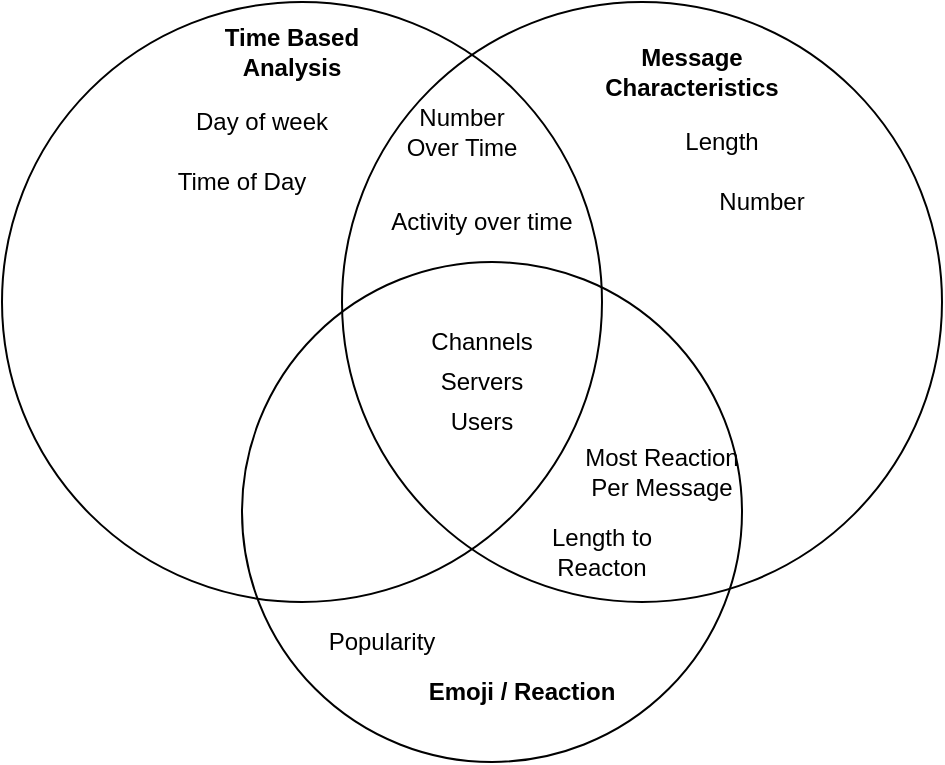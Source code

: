 <mxfile>
    <diagram id="nB08spEWGsXHEV6hYXcI" name="Page-1">
        <mxGraphModel dx="617" dy="478" grid="1" gridSize="10" guides="1" tooltips="1" connect="1" arrows="1" fold="1" page="1" pageScale="1" pageWidth="850" pageHeight="1100" math="0" shadow="0">
            <root>
                <mxCell id="0"/>
                <mxCell id="1" parent="0"/>
                <mxCell id="2" value="" style="ellipse;whiteSpace=wrap;html=1;aspect=fixed;fillColor=none;" vertex="1" parent="1">
                    <mxGeometry x="80" y="60" width="300" height="300" as="geometry"/>
                </mxCell>
                <mxCell id="3" value="" style="ellipse;whiteSpace=wrap;html=1;aspect=fixed;fillColor=none;" vertex="1" parent="1">
                    <mxGeometry x="250" y="60" width="300" height="300" as="geometry"/>
                </mxCell>
                <mxCell id="4" value="" style="ellipse;whiteSpace=wrap;html=1;aspect=fixed;fillColor=none;" vertex="1" parent="1">
                    <mxGeometry x="200" y="190" width="250" height="250" as="geometry"/>
                </mxCell>
                <mxCell id="5" value="&lt;b&gt;Time Based Analysis&lt;/b&gt;" style="text;html=1;strokeColor=none;fillColor=none;align=center;verticalAlign=middle;whiteSpace=wrap;rounded=0;" vertex="1" parent="1">
                    <mxGeometry x="180" y="70" width="90" height="30" as="geometry"/>
                </mxCell>
                <mxCell id="6" value="&lt;b&gt;Message Characteristics&lt;/b&gt;" style="text;html=1;strokeColor=none;fillColor=none;align=center;verticalAlign=middle;whiteSpace=wrap;rounded=0;" vertex="1" parent="1">
                    <mxGeometry x="380" y="80" width="90" height="30" as="geometry"/>
                </mxCell>
                <mxCell id="7" value="&lt;b&gt;Emoji / Reaction&lt;/b&gt;" style="text;html=1;strokeColor=none;fillColor=none;align=center;verticalAlign=middle;whiteSpace=wrap;rounded=0;" vertex="1" parent="1">
                    <mxGeometry x="280" y="380" width="120" height="50" as="geometry"/>
                </mxCell>
                <mxCell id="8" value="Channels" style="text;html=1;strokeColor=none;fillColor=none;align=center;verticalAlign=middle;whiteSpace=wrap;rounded=0;" vertex="1" parent="1">
                    <mxGeometry x="300" y="220" width="40" height="20" as="geometry"/>
                </mxCell>
                <mxCell id="9" value="Servers" style="text;html=1;strokeColor=none;fillColor=none;align=center;verticalAlign=middle;whiteSpace=wrap;rounded=0;" vertex="1" parent="1">
                    <mxGeometry x="300" y="240" width="40" height="20" as="geometry"/>
                </mxCell>
                <mxCell id="10" value="Users" style="text;html=1;strokeColor=none;fillColor=none;align=center;verticalAlign=middle;whiteSpace=wrap;rounded=0;" vertex="1" parent="1">
                    <mxGeometry x="300" y="260" width="40" height="20" as="geometry"/>
                </mxCell>
                <mxCell id="11" value="Length" style="text;html=1;strokeColor=none;fillColor=none;align=center;verticalAlign=middle;whiteSpace=wrap;rounded=0;" vertex="1" parent="1">
                    <mxGeometry x="420" y="120" width="40" height="20" as="geometry"/>
                </mxCell>
                <mxCell id="12" value="Length to Reacton" style="text;html=1;strokeColor=none;fillColor=none;align=center;verticalAlign=middle;whiteSpace=wrap;rounded=0;" vertex="1" parent="1">
                    <mxGeometry x="350" y="320" width="60" height="30" as="geometry"/>
                </mxCell>
                <mxCell id="13" value="Number" style="text;html=1;strokeColor=none;fillColor=none;align=center;verticalAlign=middle;whiteSpace=wrap;rounded=0;" vertex="1" parent="1">
                    <mxGeometry x="440" y="150" width="40" height="20" as="geometry"/>
                </mxCell>
                <mxCell id="14" value="Number Over Time" style="text;html=1;strokeColor=none;fillColor=none;align=center;verticalAlign=middle;whiteSpace=wrap;rounded=0;" vertex="1" parent="1">
                    <mxGeometry x="280" y="110" width="60" height="30" as="geometry"/>
                </mxCell>
                <mxCell id="15" value="Day of week" style="text;html=1;strokeColor=none;fillColor=none;align=center;verticalAlign=middle;whiteSpace=wrap;rounded=0;" vertex="1" parent="1">
                    <mxGeometry x="170" y="110" width="80" height="20" as="geometry"/>
                </mxCell>
                <mxCell id="16" value="Time of Day" style="text;html=1;strokeColor=none;fillColor=none;align=center;verticalAlign=middle;whiteSpace=wrap;rounded=0;" vertex="1" parent="1">
                    <mxGeometry x="160" y="140" width="80" height="20" as="geometry"/>
                </mxCell>
                <mxCell id="17" value="Activity over time" style="text;html=1;strokeColor=none;fillColor=none;align=center;verticalAlign=middle;whiteSpace=wrap;rounded=0;" vertex="1" parent="1">
                    <mxGeometry x="270" y="160" width="100" height="20" as="geometry"/>
                </mxCell>
                <mxCell id="18" value="Most Reaction Per Message" style="text;html=1;strokeColor=none;fillColor=none;align=center;verticalAlign=middle;whiteSpace=wrap;rounded=0;" vertex="1" parent="1">
                    <mxGeometry x="370" y="280" width="80" height="30" as="geometry"/>
                </mxCell>
                <mxCell id="19" value="Popularity" style="text;html=1;strokeColor=none;fillColor=none;align=center;verticalAlign=middle;whiteSpace=wrap;rounded=0;" vertex="1" parent="1">
                    <mxGeometry x="250" y="370" width="40" height="20" as="geometry"/>
                </mxCell>
            </root>
        </mxGraphModel>
    </diagram>
</mxfile>